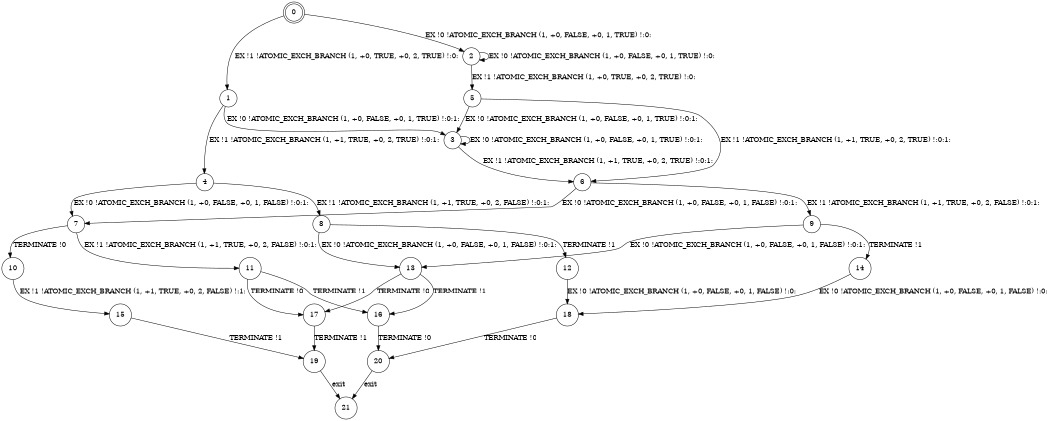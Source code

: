 digraph BCG {
size = "7, 10.5";
center = TRUE;
node [shape = circle];
0 [peripheries = 2];
0 -> 1 [label = "EX !1 !ATOMIC_EXCH_BRANCH (1, +0, TRUE, +0, 2, TRUE) !:0:"];
0 -> 2 [label = "EX !0 !ATOMIC_EXCH_BRANCH (1, +0, FALSE, +0, 1, TRUE) !:0:"];
1 -> 3 [label = "EX !0 !ATOMIC_EXCH_BRANCH (1, +0, FALSE, +0, 1, TRUE) !:0:1:"];
1 -> 4 [label = "EX !1 !ATOMIC_EXCH_BRANCH (1, +1, TRUE, +0, 2, TRUE) !:0:1:"];
2 -> 5 [label = "EX !1 !ATOMIC_EXCH_BRANCH (1, +0, TRUE, +0, 2, TRUE) !:0:"];
2 -> 2 [label = "EX !0 !ATOMIC_EXCH_BRANCH (1, +0, FALSE, +0, 1, TRUE) !:0:"];
3 -> 6 [label = "EX !1 !ATOMIC_EXCH_BRANCH (1, +1, TRUE, +0, 2, TRUE) !:0:1:"];
3 -> 3 [label = "EX !0 !ATOMIC_EXCH_BRANCH (1, +0, FALSE, +0, 1, TRUE) !:0:1:"];
4 -> 7 [label = "EX !0 !ATOMIC_EXCH_BRANCH (1, +0, FALSE, +0, 1, FALSE) !:0:1:"];
4 -> 8 [label = "EX !1 !ATOMIC_EXCH_BRANCH (1, +1, TRUE, +0, 2, FALSE) !:0:1:"];
5 -> 6 [label = "EX !1 !ATOMIC_EXCH_BRANCH (1, +1, TRUE, +0, 2, TRUE) !:0:1:"];
5 -> 3 [label = "EX !0 !ATOMIC_EXCH_BRANCH (1, +0, FALSE, +0, 1, TRUE) !:0:1:"];
6 -> 9 [label = "EX !1 !ATOMIC_EXCH_BRANCH (1, +1, TRUE, +0, 2, FALSE) !:0:1:"];
6 -> 7 [label = "EX !0 !ATOMIC_EXCH_BRANCH (1, +0, FALSE, +0, 1, FALSE) !:0:1:"];
7 -> 10 [label = "TERMINATE !0"];
7 -> 11 [label = "EX !1 !ATOMIC_EXCH_BRANCH (1, +1, TRUE, +0, 2, FALSE) !:0:1:"];
8 -> 12 [label = "TERMINATE !1"];
8 -> 13 [label = "EX !0 !ATOMIC_EXCH_BRANCH (1, +0, FALSE, +0, 1, FALSE) !:0:1:"];
9 -> 14 [label = "TERMINATE !1"];
9 -> 13 [label = "EX !0 !ATOMIC_EXCH_BRANCH (1, +0, FALSE, +0, 1, FALSE) !:0:1:"];
10 -> 15 [label = "EX !1 !ATOMIC_EXCH_BRANCH (1, +1, TRUE, +0, 2, FALSE) !:1:"];
11 -> 16 [label = "TERMINATE !1"];
11 -> 17 [label = "TERMINATE !0"];
12 -> 18 [label = "EX !0 !ATOMIC_EXCH_BRANCH (1, +0, FALSE, +0, 1, FALSE) !:0:"];
13 -> 16 [label = "TERMINATE !1"];
13 -> 17 [label = "TERMINATE !0"];
14 -> 18 [label = "EX !0 !ATOMIC_EXCH_BRANCH (1, +0, FALSE, +0, 1, FALSE) !:0:"];
15 -> 19 [label = "TERMINATE !1"];
16 -> 20 [label = "TERMINATE !0"];
17 -> 19 [label = "TERMINATE !1"];
18 -> 20 [label = "TERMINATE !0"];
19 -> 21 [label = "exit"];
20 -> 21 [label = "exit"];
}
